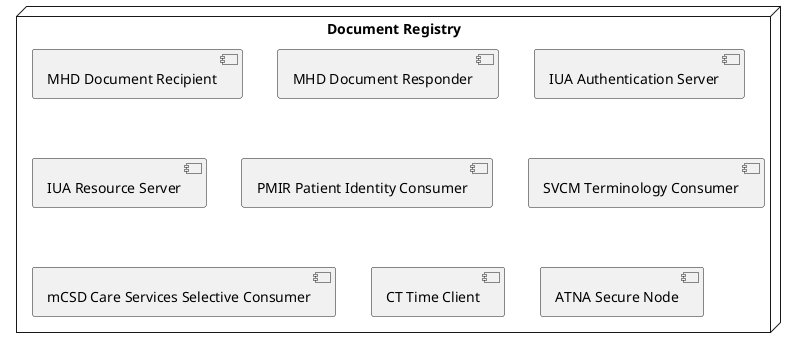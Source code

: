 @startuml
node "Document Registry" {
  [MHD Document Recipient]
  [MHD Document Responder]
  [IUA Authentication Server]
  [IUA Resource Server]
  [PMIR Patient Identity Consumer]
  [SVCM Terminology Consumer]
  [mCSD Care Services Selective Consumer]
  [CT Time Client]
  [ATNA Secure Node]
}
@enduml